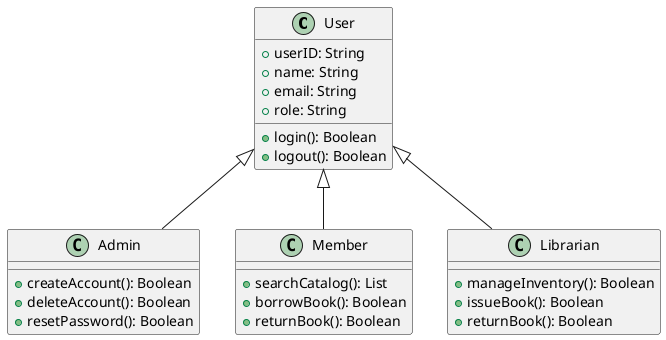 @startuml
class User {
  + userID: String
  + name: String
  + email: String
  + role: String
  + login(): Boolean
  + logout(): Boolean
}

class Admin {
  + createAccount(): Boolean
  + deleteAccount(): Boolean
  + resetPassword(): Boolean
}

class Member {
  + searchCatalog(): List
  + borrowBook(): Boolean
  + returnBook(): Boolean
}

class Librarian {
  + manageInventory(): Boolean
  + issueBook(): Boolean
  + returnBook(): Boolean
}

User <|-- Admin
User <|-- Member
User <|-- Librarian
@enduml

